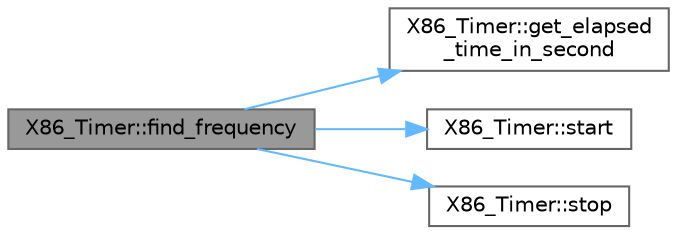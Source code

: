 digraph "X86_Timer::find_frequency"
{
 // LATEX_PDF_SIZE
  bgcolor="transparent";
  edge [fontname=Helvetica,fontsize=10,labelfontname=Helvetica,labelfontsize=10];
  node [fontname=Helvetica,fontsize=10,shape=box,height=0.2,width=0.4];
  rankdir="LR";
  Node1 [id="Node000001",label="X86_Timer::find_frequency",height=0.2,width=0.4,color="gray40", fillcolor="grey60", style="filled", fontcolor="black",tooltip=" "];
  Node1 -> Node2 [id="edge1_Node000001_Node000002",color="steelblue1",style="solid",tooltip=" "];
  Node2 [id="Node000002",label="X86_Timer::get_elapsed\l_time_in_second",height=0.2,width=0.4,color="grey40", fillcolor="white", style="filled",URL="$class_x86___timer.html#a69dd9817f6f3e2cc165d981bc778ce33",tooltip=" "];
  Node1 -> Node3 [id="edge2_Node000001_Node000003",color="steelblue1",style="solid",tooltip=" "];
  Node3 [id="Node000003",label="X86_Timer::start",height=0.2,width=0.4,color="grey40", fillcolor="white", style="filled",URL="$class_x86___timer.html#a90050edc326c78c5e1322a17d2602af9",tooltip=" "];
  Node1 -> Node4 [id="edge3_Node000001_Node000004",color="steelblue1",style="solid",tooltip=" "];
  Node4 [id="Node000004",label="X86_Timer::stop",height=0.2,width=0.4,color="grey40", fillcolor="white", style="filled",URL="$class_x86___timer.html#ab1b153b8e942f23d6ff809ed30d348cc",tooltip=" "];
}
